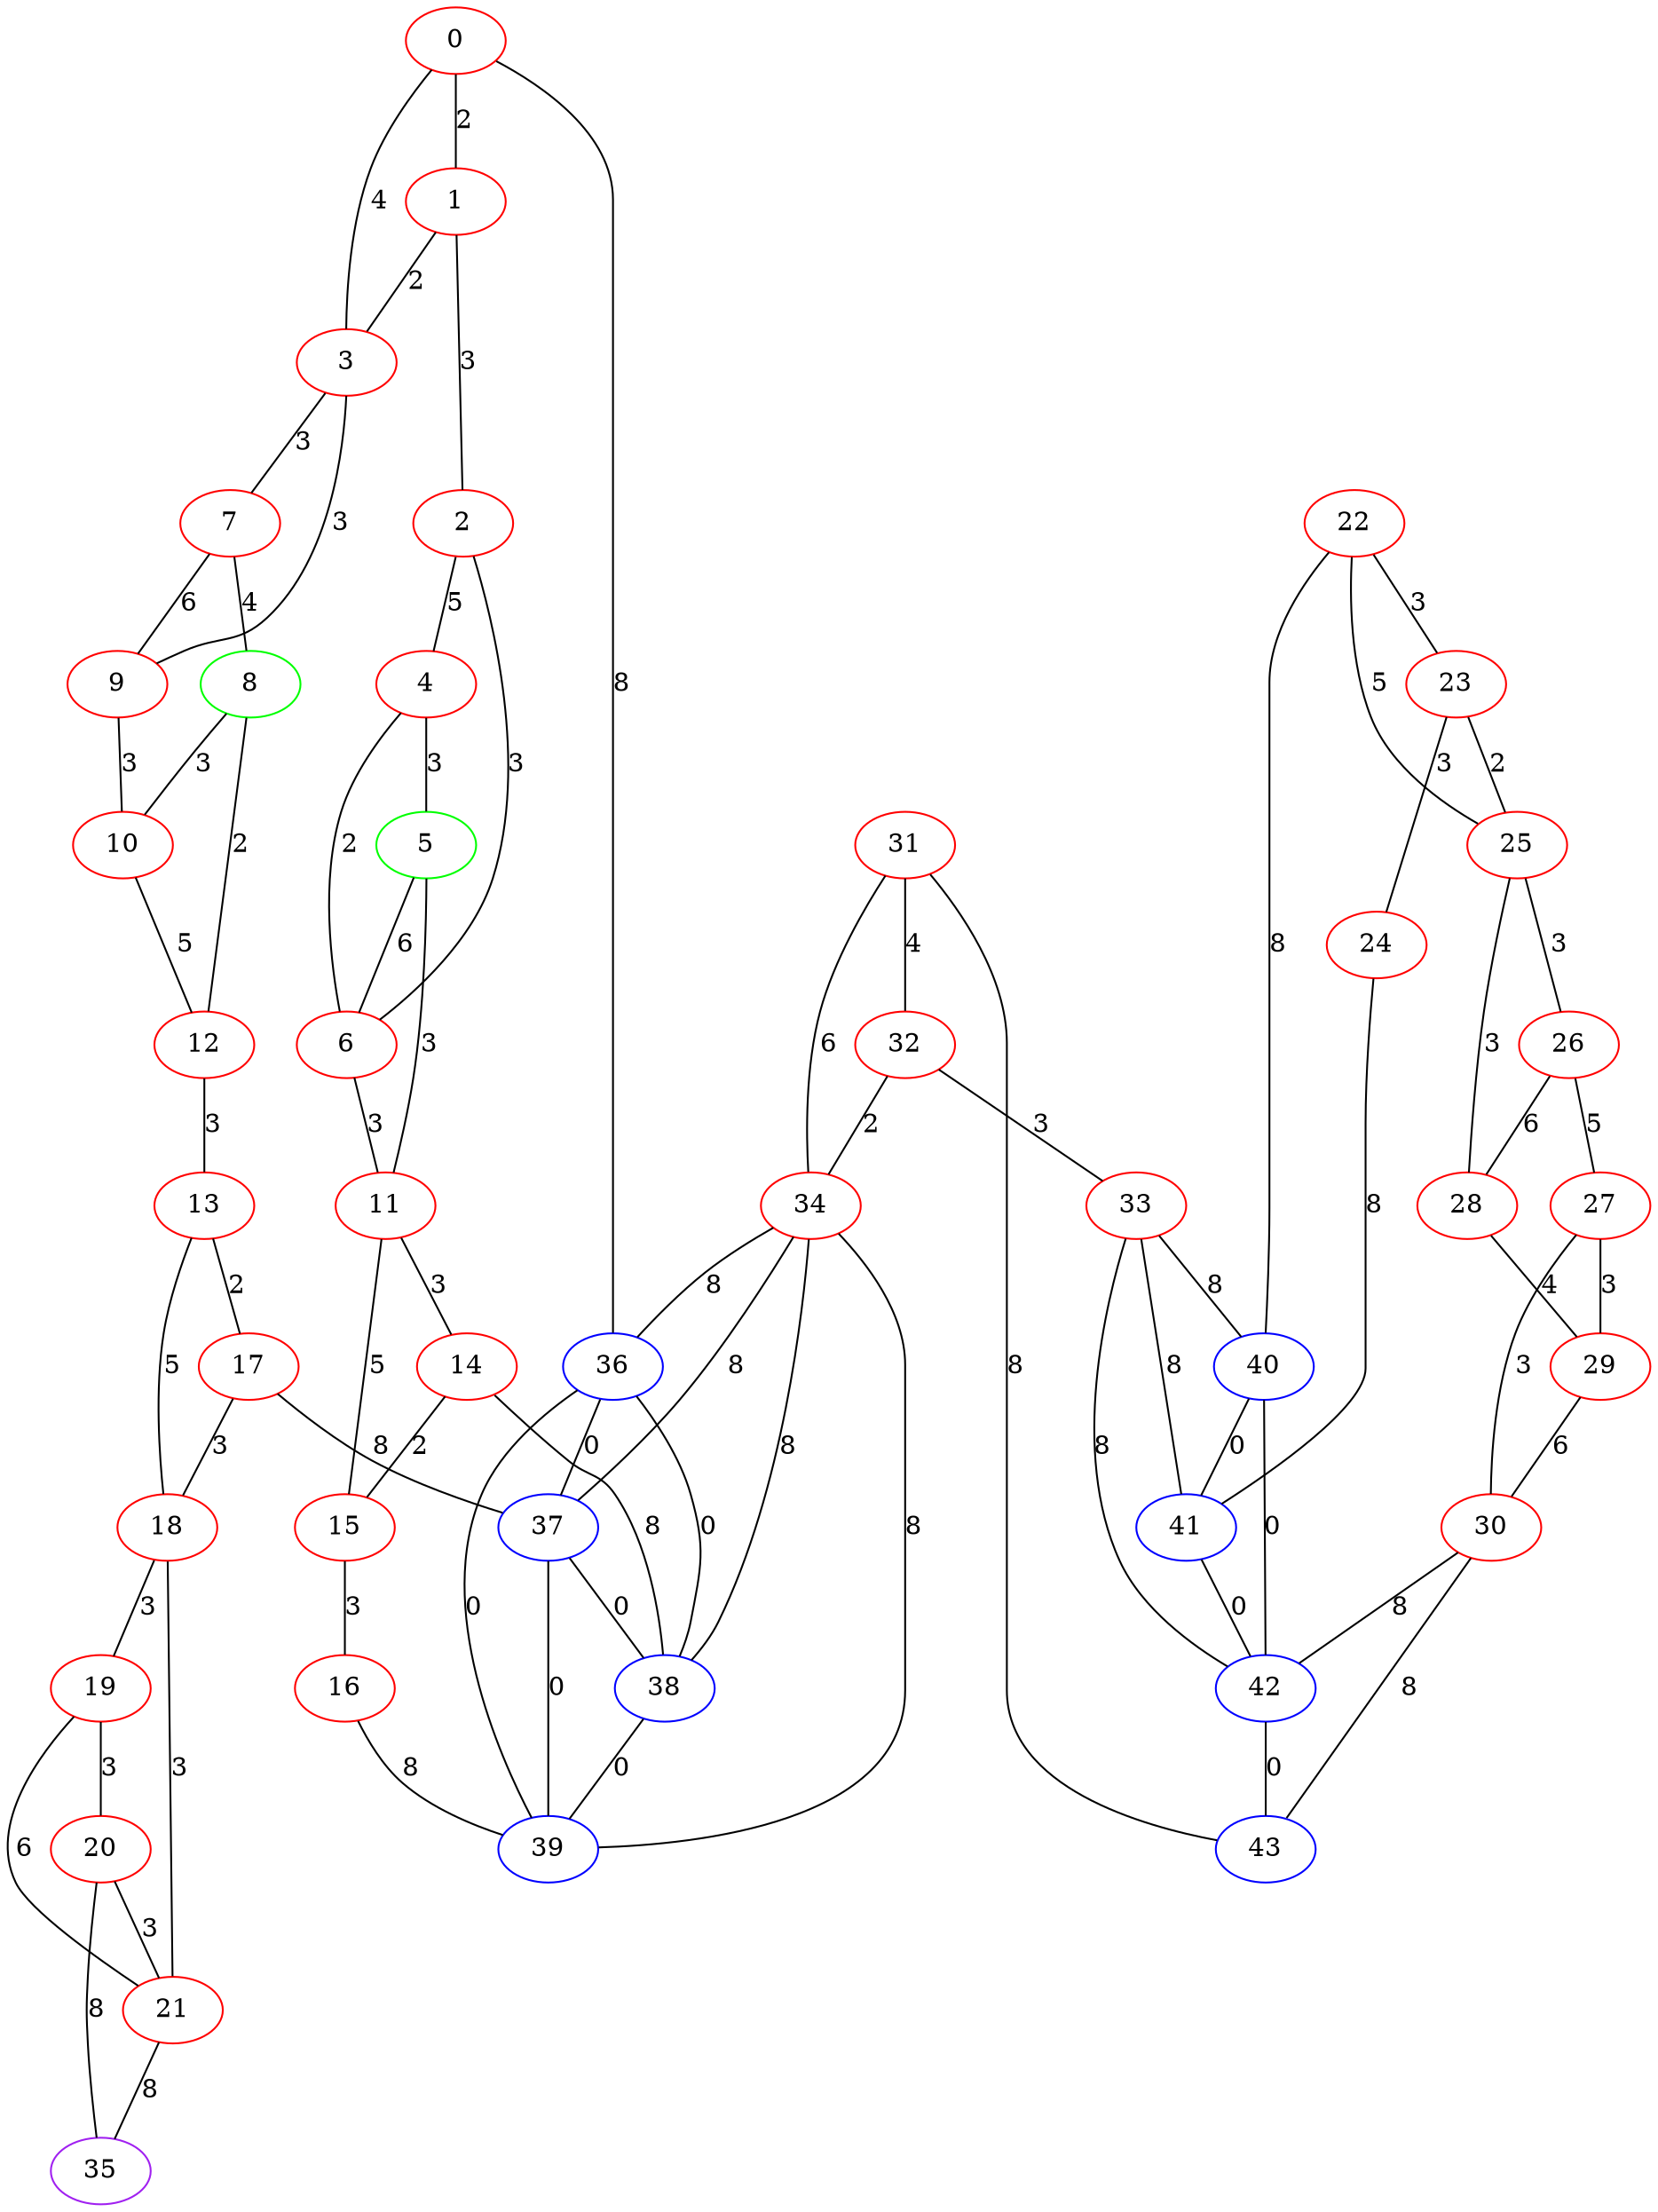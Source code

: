 graph "" {
0 [color=red, weight=1];
1 [color=red, weight=1];
2 [color=red, weight=1];
3 [color=red, weight=1];
4 [color=red, weight=1];
5 [color=green, weight=2];
6 [color=red, weight=1];
7 [color=red, weight=1];
8 [color=green, weight=2];
9 [color=red, weight=1];
10 [color=red, weight=1];
11 [color=red, weight=1];
12 [color=red, weight=1];
13 [color=red, weight=1];
14 [color=red, weight=1];
15 [color=red, weight=1];
16 [color=red, weight=1];
17 [color=red, weight=1];
18 [color=red, weight=1];
19 [color=red, weight=1];
20 [color=red, weight=1];
21 [color=red, weight=1];
22 [color=red, weight=1];
23 [color=red, weight=1];
24 [color=red, weight=1];
25 [color=red, weight=1];
26 [color=red, weight=1];
27 [color=red, weight=1];
28 [color=red, weight=1];
29 [color=red, weight=1];
30 [color=red, weight=1];
31 [color=red, weight=1];
32 [color=red, weight=1];
33 [color=red, weight=1];
34 [color=red, weight=1];
35 [color=purple, weight=4];
36 [color=blue, weight=3];
37 [color=blue, weight=3];
38 [color=blue, weight=3];
39 [color=blue, weight=3];
40 [color=blue, weight=3];
41 [color=blue, weight=3];
42 [color=blue, weight=3];
43 [color=blue, weight=3];
0 -- 1  [key=0, label=2];
0 -- 3  [key=0, label=4];
0 -- 36  [key=0, label=8];
1 -- 2  [key=0, label=3];
1 -- 3  [key=0, label=2];
2 -- 4  [key=0, label=5];
2 -- 6  [key=0, label=3];
3 -- 9  [key=0, label=3];
3 -- 7  [key=0, label=3];
4 -- 5  [key=0, label=3];
4 -- 6  [key=0, label=2];
5 -- 11  [key=0, label=3];
5 -- 6  [key=0, label=6];
6 -- 11  [key=0, label=3];
7 -- 8  [key=0, label=4];
7 -- 9  [key=0, label=6];
8 -- 10  [key=0, label=3];
8 -- 12  [key=0, label=2];
9 -- 10  [key=0, label=3];
10 -- 12  [key=0, label=5];
11 -- 14  [key=0, label=3];
11 -- 15  [key=0, label=5];
12 -- 13  [key=0, label=3];
13 -- 17  [key=0, label=2];
13 -- 18  [key=0, label=5];
14 -- 38  [key=0, label=8];
14 -- 15  [key=0, label=2];
15 -- 16  [key=0, label=3];
16 -- 39  [key=0, label=8];
17 -- 18  [key=0, label=3];
17 -- 37  [key=0, label=8];
18 -- 19  [key=0, label=3];
18 -- 21  [key=0, label=3];
19 -- 20  [key=0, label=3];
19 -- 21  [key=0, label=6];
20 -- 35  [key=0, label=8];
20 -- 21  [key=0, label=3];
21 -- 35  [key=0, label=8];
22 -- 40  [key=0, label=8];
22 -- 25  [key=0, label=5];
22 -- 23  [key=0, label=3];
23 -- 24  [key=0, label=3];
23 -- 25  [key=0, label=2];
24 -- 41  [key=0, label=8];
25 -- 26  [key=0, label=3];
25 -- 28  [key=0, label=3];
26 -- 27  [key=0, label=5];
26 -- 28  [key=0, label=6];
27 -- 29  [key=0, label=3];
27 -- 30  [key=0, label=3];
28 -- 29  [key=0, label=4];
29 -- 30  [key=0, label=6];
30 -- 43  [key=0, label=8];
30 -- 42  [key=0, label=8];
31 -- 32  [key=0, label=4];
31 -- 34  [key=0, label=6];
31 -- 43  [key=0, label=8];
32 -- 33  [key=0, label=3];
32 -- 34  [key=0, label=2];
33 -- 40  [key=0, label=8];
33 -- 42  [key=0, label=8];
33 -- 41  [key=0, label=8];
34 -- 36  [key=0, label=8];
34 -- 37  [key=0, label=8];
34 -- 38  [key=0, label=8];
34 -- 39  [key=0, label=8];
36 -- 37  [key=0, label=0];
36 -- 38  [key=0, label=0];
36 -- 39  [key=0, label=0];
37 -- 38  [key=0, label=0];
37 -- 39  [key=0, label=0];
38 -- 39  [key=0, label=0];
40 -- 41  [key=0, label=0];
40 -- 42  [key=0, label=0];
41 -- 42  [key=0, label=0];
42 -- 43  [key=0, label=0];
}
